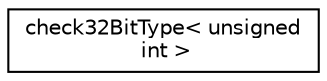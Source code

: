 digraph "Graphical Class Hierarchy"
{
  edge [fontname="Helvetica",fontsize="10",labelfontname="Helvetica",labelfontsize="10"];
  node [fontname="Helvetica",fontsize="10",shape=record];
  rankdir="LR";
  Node1 [label="check32BitType\< unsigned\l int \>",height=0.2,width=0.4,color="black", fillcolor="white", style="filled",URL="$structcheck32_bit_type_3_01unsigned_01int_01_4.html"];
}
